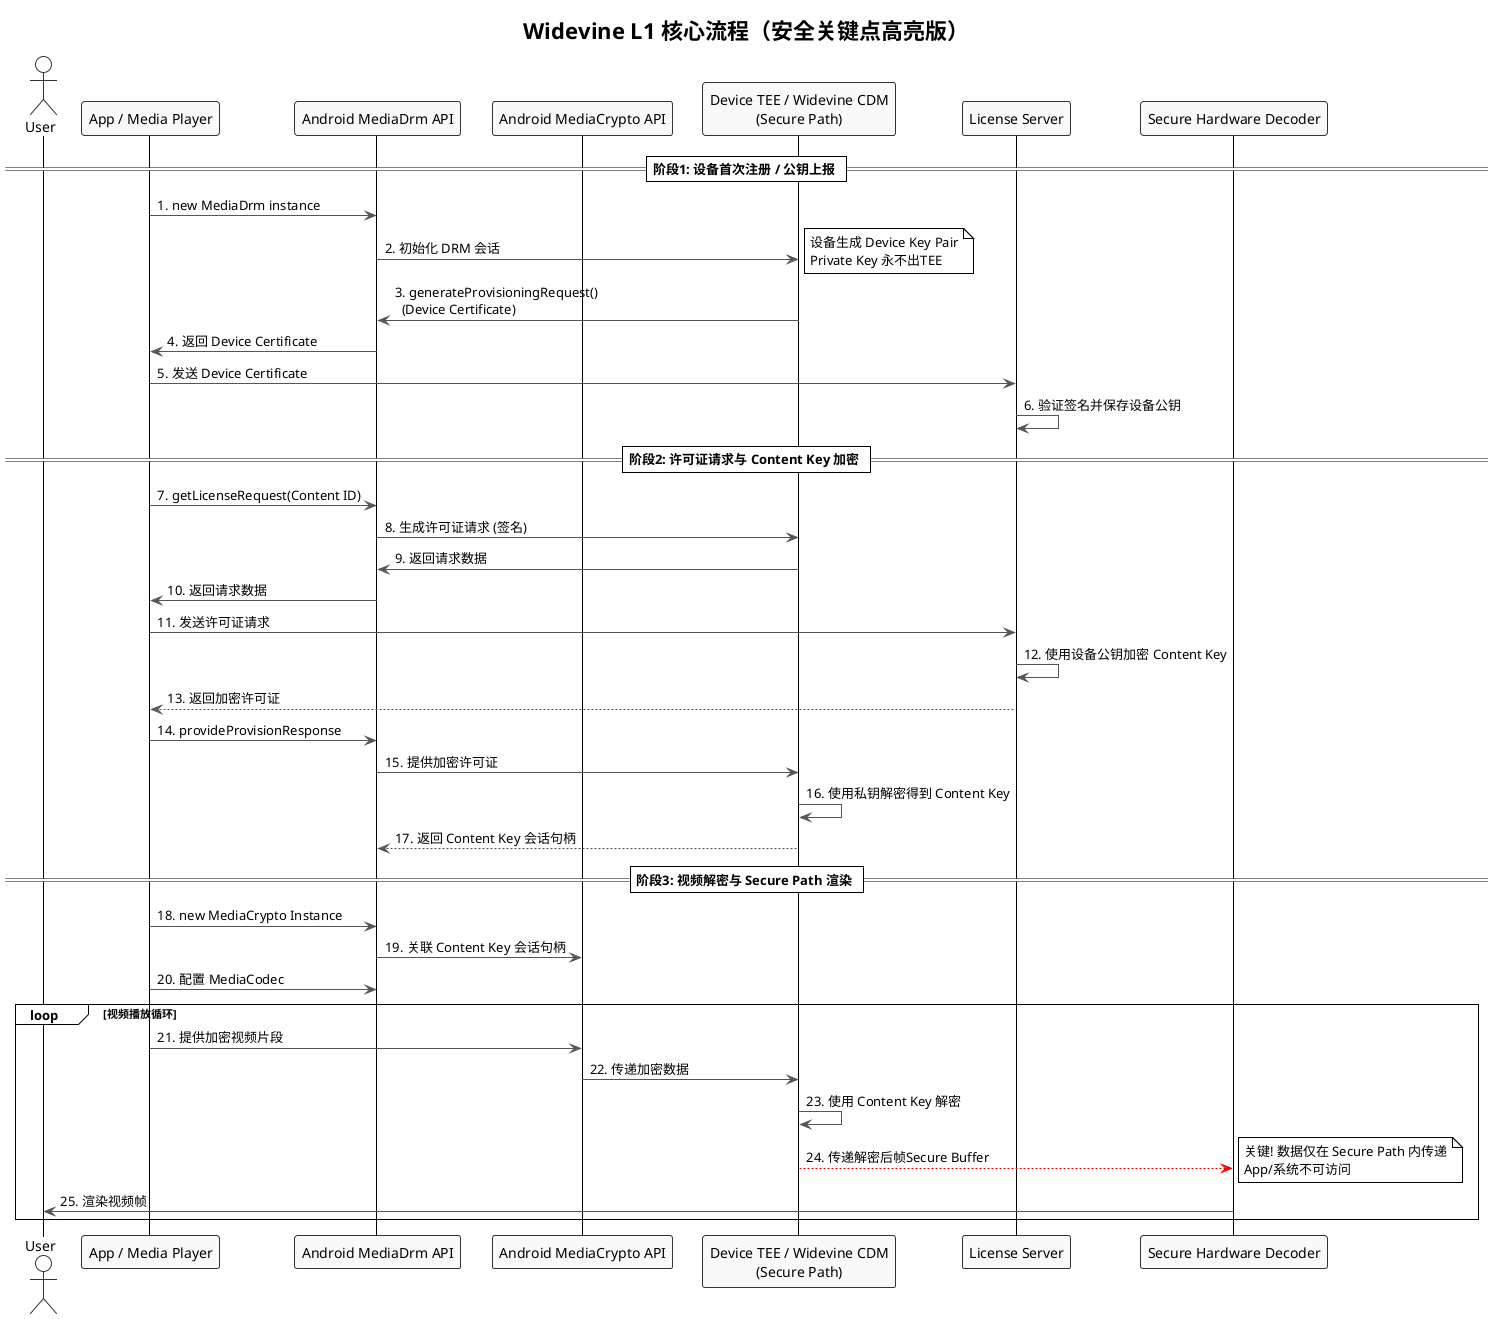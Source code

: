 @startuml
!theme plain

skinparam defaultFontName "Roboto, sans-serif"
skinparam defaultFontColor #000000
skinparam sequenceArrowColor #555555
skinparam actorBorderColor #333333
skinparam participantBorderColor #333333
skinparam participantBackgroundColor #f9f9f9
skinparam defaultFontColor #000000

title Widevine L1 核心流程（安全关键点高亮版）

actor User
participant App as "App / Media Player"
participant MediaDrm as "Android MediaDrm API"
participant MediaCrypto as "Android MediaCrypto API"
participant TEE as "Device TEE / Widevine CDM\n(Secure Path)"
participant LicenseServer as "License Server"
participant SecureDecoder as "Secure Hardware Decoder"

== 阶段1: 设备首次注册 / 公钥上报 ==
App -> MediaDrm: 1. new MediaDrm instance
MediaDrm -> TEE: 2. 初始化 DRM 会话
note right: 设备生成 Device Key Pair\nPrivate Key 永不出TEE
TEE -> MediaDrm: 3. generateProvisioningRequest()\n  (Device Certificate)
MediaDrm -> App: 4. 返回 Device Certificate
App -> LicenseServer: 5. 发送 Device Certificate
LicenseServer -> LicenseServer: 6. 验证签名并保存设备公钥

== 阶段2: 许可证请求与 Content Key 加密 ==
App -> MediaDrm: 7. getLicenseRequest(Content ID)
MediaDrm -> TEE: 8. 生成许可证请求 (签名)
TEE -> MediaDrm: 9. 返回请求数据
MediaDrm -> App: 10. 返回请求数据
App -> LicenseServer: 11. 发送许可证请求
LicenseServer -> LicenseServer: 12. 使用设备公钥加密 Content Key
LicenseServer --> App: 13. 返回加密许可证
App -> MediaDrm: 14. provideProvisionResponse
MediaDrm -> TEE: 15. 提供加密许可证
TEE -> TEE: 16. 使用私钥解密得到 Content Key
TEE --> MediaDrm: 17. 返回 Content Key 会话句柄

== 阶段3: 视频解密与 Secure Path 渲染 ==
App -> MediaDrm: 18. new MediaCrypto Instance
MediaDrm -> MediaCrypto: 19. 关联 Content Key 会话句柄
App -> MediaDrm: 20. 配置 MediaCodec

loop 视频播放循环
    App -> MediaCrypto: 21. 提供加密视频片段
    MediaCrypto -> TEE: 22. 传递加密数据
    TEE -> TEE: 23. 使用 Content Key 解密
    TEE -[#Red]-> SecureDecoder: 24. 传递解密后帧Secure Buffer
    note right: 关键! 数据仅在 Secure Path 内传递\nApp/系统不可访问
    SecureDecoder -> User: 25. 渲染视频帧
end

@enduml
